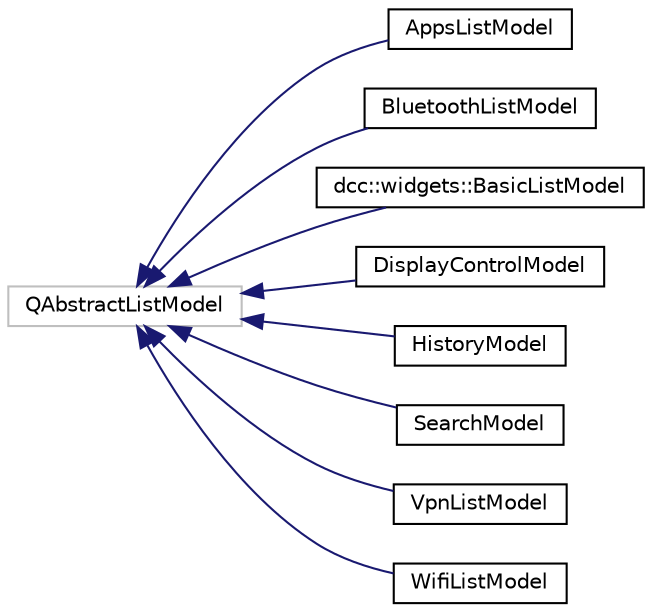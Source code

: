 digraph "类继承关系图"
{
  edge [fontname="Helvetica",fontsize="10",labelfontname="Helvetica",labelfontsize="10"];
  node [fontname="Helvetica",fontsize="10",shape=record];
  rankdir="LR";
  Node2021 [label="QAbstractListModel",height=0.2,width=0.4,color="grey75", fillcolor="white", style="filled"];
  Node2021 -> Node0 [dir="back",color="midnightblue",fontsize="10",style="solid",fontname="Helvetica"];
  Node0 [label="AppsListModel",height=0.2,width=0.4,color="black", fillcolor="white", style="filled",URL="$class_apps_list_model.html"];
  Node2021 -> Node2023 [dir="back",color="midnightblue",fontsize="10",style="solid",fontname="Helvetica"];
  Node2023 [label="BluetoothListModel",height=0.2,width=0.4,color="black", fillcolor="white", style="filled",URL="$class_bluetooth_list_model.html"];
  Node2021 -> Node2024 [dir="back",color="midnightblue",fontsize="10",style="solid",fontname="Helvetica"];
  Node2024 [label="dcc::widgets::BasicListModel",height=0.2,width=0.4,color="black", fillcolor="white", style="filled",URL="$classdcc_1_1widgets_1_1_basic_list_model.html"];
  Node2021 -> Node2025 [dir="back",color="midnightblue",fontsize="10",style="solid",fontname="Helvetica"];
  Node2025 [label="DisplayControlModel",height=0.2,width=0.4,color="black", fillcolor="white", style="filled",URL="$class_display_control_model.html"];
  Node2021 -> Node2026 [dir="back",color="midnightblue",fontsize="10",style="solid",fontname="Helvetica"];
  Node2026 [label="HistoryModel",height=0.2,width=0.4,color="black", fillcolor="white", style="filled",URL="$class_history_model.html"];
  Node2021 -> Node2027 [dir="back",color="midnightblue",fontsize="10",style="solid",fontname="Helvetica"];
  Node2027 [label="SearchModel",height=0.2,width=0.4,color="black", fillcolor="white", style="filled",URL="$class_search_model.html"];
  Node2021 -> Node2028 [dir="back",color="midnightblue",fontsize="10",style="solid",fontname="Helvetica"];
  Node2028 [label="VpnListModel",height=0.2,width=0.4,color="black", fillcolor="white", style="filled",URL="$class_vpn_list_model.html"];
  Node2021 -> Node2029 [dir="back",color="midnightblue",fontsize="10",style="solid",fontname="Helvetica"];
  Node2029 [label="WifiListModel",height=0.2,width=0.4,color="black", fillcolor="white", style="filled",URL="$class_wifi_list_model.html"];
}
